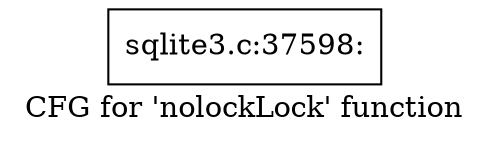 digraph "CFG for 'nolockLock' function" {
	label="CFG for 'nolockLock' function";

	Node0x55c0f570c1e0 [shape=record,label="{sqlite3.c:37598:}"];
}
